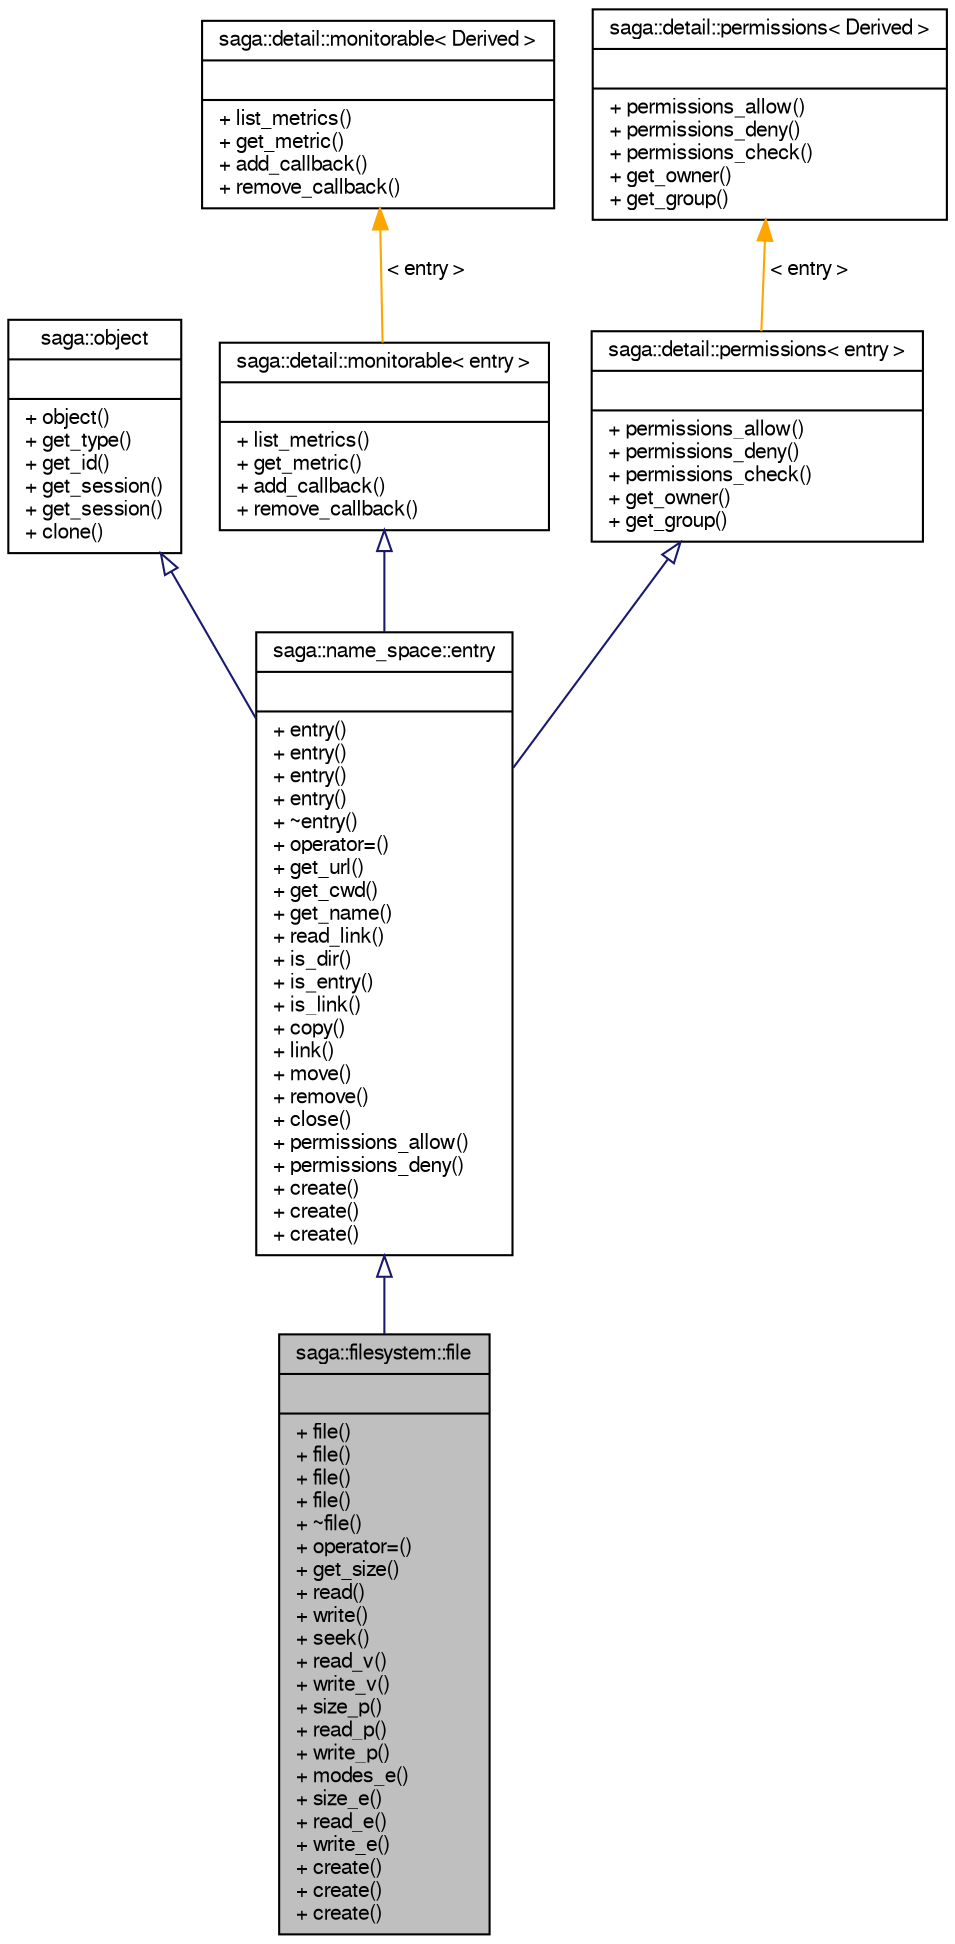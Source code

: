 digraph G
{
  bgcolor="transparent";
  edge [fontname="FreeSans",fontsize="10",labelfontname="FreeSans",labelfontsize="10"];
  node [fontname="FreeSans",fontsize="10",shape=record];
  Node1 [label="{saga::filesystem::file\n||+ file()\l+ file()\l+ file()\l+ file()\l+ ~file()\l+ operator=()\l+ get_size()\l+ read()\l+ write()\l+ seek()\l+ read_v()\l+ write_v()\l+ size_p()\l+ read_p()\l+ write_p()\l+ modes_e()\l+ size_e()\l+ read_e()\l+ write_e()\l+ create()\l+ create()\l+ create()\l}",height=0.2,width=0.4,color="black", fillcolor="grey75", style="filled" fontcolor="black"];
  Node2 -> Node1 [dir="back",color="midnightblue",fontsize="10",style="solid",arrowtail="onormal",fontname="FreeSans"];
  Node2 [label="{saga::name_space::entry\n||+ entry()\l+ entry()\l+ entry()\l+ entry()\l+ ~entry()\l+ operator=()\l+ get_url()\l+ get_cwd()\l+ get_name()\l+ read_link()\l+ is_dir()\l+ is_entry()\l+ is_link()\l+ copy()\l+ link()\l+ move()\l+ remove()\l+ close()\l+ permissions_allow()\l+ permissions_deny()\l+ create()\l+ create()\l+ create()\l}",height=0.2,width=0.4,color="black",URL="$classsaga_1_1name__space_1_1entry.html",tooltip="An RNS entry that interconnects a reference to an existing resource into the hierarchical name space..."];
  Node3 -> Node2 [dir="back",color="midnightblue",fontsize="10",style="solid",arrowtail="onormal",fontname="FreeSans"];
  Node3 [label="{saga::object\n||+ object()\l+ get_type()\l+ get_id()\l+ get_session()\l+ get_session()\l+ clone()\l}",height=0.2,width=0.4,color="black",URL="$classsaga_1_1object.html",tooltip="Brief description starts here."];
  Node4 -> Node2 [dir="back",color="midnightblue",fontsize="10",style="solid",arrowtail="onormal",fontname="FreeSans"];
  Node4 [label="{saga::detail::monitorable\< entry \>\n||+ list_metrics()\l+ get_metric()\l+ add_callback()\l+ remove_callback()\l}",height=0.2,width=0.4,color="black",URL="$structsaga_1_1detail_1_1monitorable.html"];
  Node5 -> Node4 [dir="back",color="orange",fontsize="10",style="solid",label=" \< entry \>" ,fontname="FreeSans"];
  Node5 [label="{saga::detail::monitorable\< Derived \>\n||+ list_metrics()\l+ get_metric()\l+ add_callback()\l+ remove_callback()\l}",height=0.2,width=0.4,color="black",URL="$structsaga_1_1detail_1_1monitorable.html",tooltip="The SAGA monitorable interface."];
  Node6 -> Node2 [dir="back",color="midnightblue",fontsize="10",style="solid",arrowtail="onormal",fontname="FreeSans"];
  Node6 [label="{saga::detail::permissions\< entry \>\n||+ permissions_allow()\l+ permissions_deny()\l+ permissions_check()\l+ get_owner()\l+ get_group()\l}",height=0.2,width=0.4,color="black",URL="$structsaga_1_1detail_1_1permissions.html"];
  Node7 -> Node6 [dir="back",color="orange",fontsize="10",style="solid",label=" \< entry \>" ,fontname="FreeSans"];
  Node7 [label="{saga::detail::permissions\< Derived \>\n||+ permissions_allow()\l+ permissions_deny()\l+ permissions_check()\l+ get_owner()\l+ get_group()\l}",height=0.2,width=0.4,color="black",URL="$structsaga_1_1detail_1_1permissions.html",tooltip="The SAGA permissions interface."];
}
